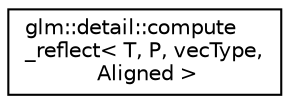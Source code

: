digraph "Graphical Class Hierarchy"
{
 // LATEX_PDF_SIZE
  edge [fontname="Helvetica",fontsize="10",labelfontname="Helvetica",labelfontsize="10"];
  node [fontname="Helvetica",fontsize="10",shape=record];
  rankdir="LR";
  Node0 [label="glm::detail::compute\l_reflect\< T, P, vecType,\l Aligned \>",height=0.2,width=0.4,color="black", fillcolor="white", style="filled",URL="$structglm_1_1detail_1_1compute__reflect.html",tooltip=" "];
}
